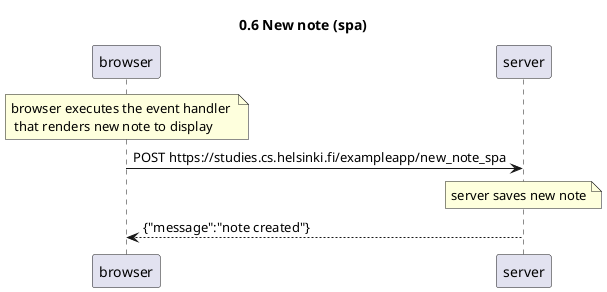 @startuml 0_6-new-note-spa
title 0.6 New note (spa)

note over browser: browser executes the event handler \n that renders new note to display

browser->server: POST https://studies.cs.helsinki.fi/exampleapp/new_note_spa
note over server: server saves new note
server-->browser: {"message":"note created"}
@enduml